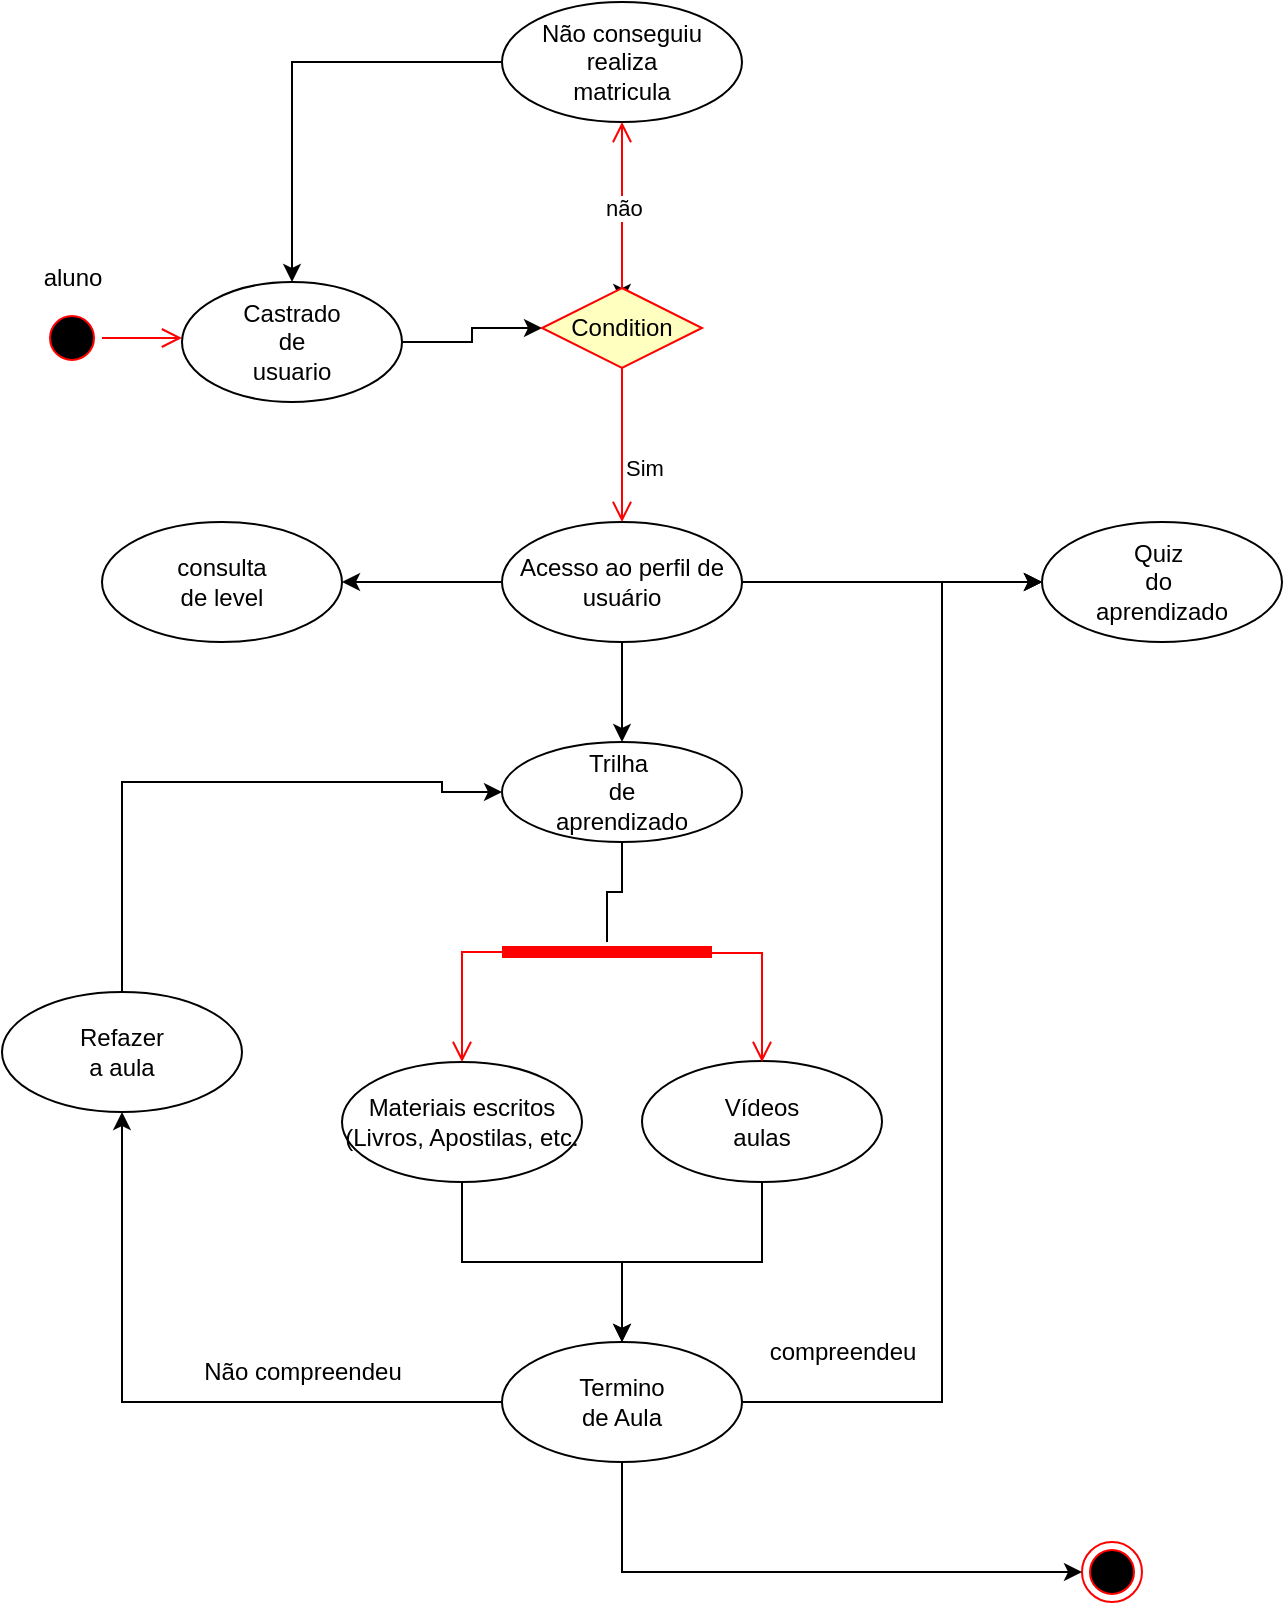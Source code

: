 <mxfile version="20.6.0" type="device"><diagram id="pFf-L2RNpD9Jxn4Cc6cB" name="Página-1"><mxGraphModel dx="1038" dy="539" grid="1" gridSize="10" guides="1" tooltips="1" connect="1" arrows="1" fold="1" page="1" pageScale="1" pageWidth="827" pageHeight="1169" math="0" shadow="0"><root><mxCell id="0"/><mxCell id="1" parent="0"/><mxCell id="hLU-wPjWsK3DsVShz-a_-5" value="" style="ellipse;html=1;shape=startState;fillColor=#000000;strokeColor=#ff0000;" parent="1" vertex="1"><mxGeometry x="40" y="183" width="30" height="30" as="geometry"/></mxCell><mxCell id="hLU-wPjWsK3DsVShz-a_-6" value="" style="edgeStyle=orthogonalEdgeStyle;html=1;verticalAlign=bottom;endArrow=open;endSize=8;strokeColor=#ff0000;rounded=0;" parent="1" source="hLU-wPjWsK3DsVShz-a_-5" edge="1"><mxGeometry relative="1" as="geometry"><mxPoint x="110" y="198" as="targetPoint"/><Array as="points"><mxPoint x="55" y="193"/></Array></mxGeometry></mxCell><mxCell id="hLU-wPjWsK3DsVShz-a_-13" value="" style="edgeStyle=orthogonalEdgeStyle;rounded=0;orthogonalLoop=1;jettySize=auto;html=1;entryX=0;entryY=0.5;entryDx=0;entryDy=0;" parent="1" source="hLU-wPjWsK3DsVShz-a_-9" target="hLU-wPjWsK3DsVShz-a_-57" edge="1"><mxGeometry relative="1" as="geometry"><mxPoint x="270" y="200" as="targetPoint"/><Array as="points"/></mxGeometry></mxCell><mxCell id="hLU-wPjWsK3DsVShz-a_-9" value="Castrado &lt;br&gt;de&lt;br&gt;usuario" style="ellipse;whiteSpace=wrap;html=1;" parent="1" vertex="1"><mxGeometry x="110" y="170" width="110" height="60" as="geometry"/></mxCell><mxCell id="hLU-wPjWsK3DsVShz-a_-16" style="edgeStyle=orthogonalEdgeStyle;rounded=0;orthogonalLoop=1;jettySize=auto;html=1;exitX=0;exitY=0.5;exitDx=0;exitDy=0;entryX=0.5;entryY=0;entryDx=0;entryDy=0;" parent="1" source="hLU-wPjWsK3DsVShz-a_-14" target="hLU-wPjWsK3DsVShz-a_-9" edge="1"><mxGeometry relative="1" as="geometry"/></mxCell><mxCell id="hLU-wPjWsK3DsVShz-a_-14" value="Não conseguiu&lt;br&gt;realiza&lt;br&gt;matricula" style="ellipse;whiteSpace=wrap;html=1;" parent="1" vertex="1"><mxGeometry x="270" y="30" width="120" height="60" as="geometry"/></mxCell><mxCell id="hLU-wPjWsK3DsVShz-a_-22" value="" style="edgeStyle=orthogonalEdgeStyle;rounded=0;orthogonalLoop=1;jettySize=auto;html=1;" parent="1" source="hLU-wPjWsK3DsVShz-a_-19" target="hLU-wPjWsK3DsVShz-a_-21" edge="1"><mxGeometry relative="1" as="geometry"/></mxCell><mxCell id="E_qmsf2oF5GUVfu2AnrL-3" style="edgeStyle=orthogonalEdgeStyle;rounded=0;orthogonalLoop=1;jettySize=auto;html=1;" edge="1" parent="1" source="hLU-wPjWsK3DsVShz-a_-19" target="hLU-wPjWsK3DsVShz-a_-23"><mxGeometry relative="1" as="geometry"/></mxCell><mxCell id="E_qmsf2oF5GUVfu2AnrL-4" style="edgeStyle=orthogonalEdgeStyle;rounded=0;orthogonalLoop=1;jettySize=auto;html=1;" edge="1" parent="1" source="hLU-wPjWsK3DsVShz-a_-19" target="hLU-wPjWsK3DsVShz-a_-52"><mxGeometry relative="1" as="geometry"/></mxCell><mxCell id="hLU-wPjWsK3DsVShz-a_-19" value="Acesso ao perfil de usuário" style="ellipse;whiteSpace=wrap;html=1;" parent="1" vertex="1"><mxGeometry x="270" y="290" width="120" height="60" as="geometry"/></mxCell><mxCell id="hLU-wPjWsK3DsVShz-a_-21" value="Trilha&amp;nbsp;&lt;br&gt;de &lt;br&gt;aprendizado" style="ellipse;whiteSpace=wrap;html=1;" parent="1" vertex="1"><mxGeometry x="270" y="400" width="120" height="50" as="geometry"/></mxCell><mxCell id="hLU-wPjWsK3DsVShz-a_-23" value="Quiz&amp;nbsp;&lt;br&gt;do&amp;nbsp;&lt;br&gt;aprendizado" style="ellipse;whiteSpace=wrap;html=1;" parent="1" vertex="1"><mxGeometry x="540" y="290" width="120" height="60" as="geometry"/></mxCell><mxCell id="hLU-wPjWsK3DsVShz-a_-35" style="edgeStyle=orthogonalEdgeStyle;rounded=0;orthogonalLoop=1;jettySize=auto;html=1;exitX=0.5;exitY=1;exitDx=0;exitDy=0;" parent="1" source="hLU-wPjWsK3DsVShz-a_-25" edge="1"><mxGeometry relative="1" as="geometry"><mxPoint x="400" y="595" as="targetPoint"/></mxGeometry></mxCell><mxCell id="hLU-wPjWsK3DsVShz-a_-39" style="edgeStyle=orthogonalEdgeStyle;rounded=0;orthogonalLoop=1;jettySize=auto;html=1;exitX=0.5;exitY=1;exitDx=0;exitDy=0;entryX=0.5;entryY=0;entryDx=0;entryDy=0;" parent="1" source="hLU-wPjWsK3DsVShz-a_-25" target="hLU-wPjWsK3DsVShz-a_-37" edge="1"><mxGeometry relative="1" as="geometry"/></mxCell><mxCell id="hLU-wPjWsK3DsVShz-a_-25" value="Vídeos&lt;br&gt;aulas" style="ellipse;whiteSpace=wrap;html=1;" parent="1" vertex="1"><mxGeometry x="340" y="559.5" width="120" height="60.5" as="geometry"/></mxCell><mxCell id="hLU-wPjWsK3DsVShz-a_-38" value="" style="edgeStyle=orthogonalEdgeStyle;rounded=0;orthogonalLoop=1;jettySize=auto;html=1;" parent="1" source="hLU-wPjWsK3DsVShz-a_-28" target="hLU-wPjWsK3DsVShz-a_-37" edge="1"><mxGeometry relative="1" as="geometry"/></mxCell><mxCell id="hLU-wPjWsK3DsVShz-a_-28" value="Materiais escritos&lt;br&gt;(Livros, Apostilas, etc." style="ellipse;whiteSpace=wrap;html=1;" parent="1" vertex="1"><mxGeometry x="190" y="560" width="120" height="60" as="geometry"/></mxCell><mxCell id="hLU-wPjWsK3DsVShz-a_-36" value="" style="ellipse;html=1;shape=endState;fillColor=#000000;strokeColor=#ff0000;" parent="1" vertex="1"><mxGeometry x="560" y="800" width="30" height="30" as="geometry"/></mxCell><mxCell id="hLU-wPjWsK3DsVShz-a_-40" style="edgeStyle=orthogonalEdgeStyle;rounded=0;orthogonalLoop=1;jettySize=auto;html=1;exitX=1;exitY=0.5;exitDx=0;exitDy=0;entryX=0;entryY=0.5;entryDx=0;entryDy=0;" parent="1" source="hLU-wPjWsK3DsVShz-a_-37" target="hLU-wPjWsK3DsVShz-a_-23" edge="1"><mxGeometry relative="1" as="geometry"><mxPoint x="530" y="320" as="targetPoint"/><Array as="points"><mxPoint x="490" y="730"/><mxPoint x="490" y="320"/></Array></mxGeometry></mxCell><mxCell id="hLU-wPjWsK3DsVShz-a_-45" value="" style="edgeStyle=orthogonalEdgeStyle;rounded=0;orthogonalLoop=1;jettySize=auto;html=1;" parent="1" source="hLU-wPjWsK3DsVShz-a_-37" target="hLU-wPjWsK3DsVShz-a_-44" edge="1"><mxGeometry relative="1" as="geometry"/></mxCell><mxCell id="hLU-wPjWsK3DsVShz-a_-47" style="edgeStyle=orthogonalEdgeStyle;rounded=0;orthogonalLoop=1;jettySize=auto;html=1;exitX=0.5;exitY=1;exitDx=0;exitDy=0;entryX=0;entryY=0.5;entryDx=0;entryDy=0;" parent="1" source="hLU-wPjWsK3DsVShz-a_-37" target="hLU-wPjWsK3DsVShz-a_-36" edge="1"><mxGeometry relative="1" as="geometry"/></mxCell><mxCell id="hLU-wPjWsK3DsVShz-a_-37" value="Termino&lt;br&gt;de Aula" style="ellipse;whiteSpace=wrap;html=1;" parent="1" vertex="1"><mxGeometry x="270" y="700" width="120" height="60" as="geometry"/></mxCell><mxCell id="hLU-wPjWsK3DsVShz-a_-41" value="compreendeu&lt;br&gt;" style="text;html=1;align=center;verticalAlign=middle;resizable=0;points=[];autosize=1;strokeColor=none;fillColor=none;" parent="1" vertex="1"><mxGeometry x="390" y="690" width="100" height="30" as="geometry"/></mxCell><mxCell id="hLU-wPjWsK3DsVShz-a_-56" style="edgeStyle=orthogonalEdgeStyle;rounded=0;orthogonalLoop=1;jettySize=auto;html=1;exitX=0.5;exitY=0;exitDx=0;exitDy=0;entryX=0;entryY=0.5;entryDx=0;entryDy=0;" parent="1" source="hLU-wPjWsK3DsVShz-a_-44" target="hLU-wPjWsK3DsVShz-a_-21" edge="1"><mxGeometry relative="1" as="geometry"><mxPoint x="330" y="505" as="targetPoint"/><Array as="points"><mxPoint x="80" y="420"/><mxPoint x="240" y="420"/><mxPoint x="240" y="425"/></Array></mxGeometry></mxCell><mxCell id="hLU-wPjWsK3DsVShz-a_-44" value="Refazer&lt;br&gt;a aula" style="ellipse;whiteSpace=wrap;html=1;" parent="1" vertex="1"><mxGeometry x="20" y="525" width="120" height="60" as="geometry"/></mxCell><mxCell id="hLU-wPjWsK3DsVShz-a_-46" value="Não compreendeu&lt;br&gt;" style="text;html=1;align=center;verticalAlign=middle;resizable=0;points=[];autosize=1;strokeColor=none;fillColor=none;" parent="1" vertex="1"><mxGeometry x="110" y="700" width="120" height="30" as="geometry"/></mxCell><mxCell id="hLU-wPjWsK3DsVShz-a_-50" value="aluno" style="text;html=1;align=center;verticalAlign=middle;resizable=0;points=[];autosize=1;strokeColor=none;fillColor=none;" parent="1" vertex="1"><mxGeometry x="30" y="153" width="50" height="30" as="geometry"/></mxCell><mxCell id="hLU-wPjWsK3DsVShz-a_-52" value="consulta&lt;br&gt;de level" style="ellipse;whiteSpace=wrap;html=1;" parent="1" vertex="1"><mxGeometry x="70" y="290" width="120" height="60" as="geometry"/></mxCell><mxCell id="hLU-wPjWsK3DsVShz-a_-61" style="edgeStyle=orthogonalEdgeStyle;rounded=0;orthogonalLoop=1;jettySize=auto;html=1;exitX=0.5;exitY=0;exitDx=0;exitDy=0;" parent="1" source="hLU-wPjWsK3DsVShz-a_-57" edge="1"><mxGeometry relative="1" as="geometry"><mxPoint x="330" y="180" as="targetPoint"/></mxGeometry></mxCell><mxCell id="hLU-wPjWsK3DsVShz-a_-57" value="Condition" style="rhombus;whiteSpace=wrap;html=1;fillColor=#ffffc0;strokeColor=#ff0000;" parent="1" vertex="1"><mxGeometry x="290" y="173" width="80" height="40" as="geometry"/></mxCell><mxCell id="hLU-wPjWsK3DsVShz-a_-66" value="não" style="edgeStyle=orthogonalEdgeStyle;html=1;align=left;verticalAlign=top;endArrow=open;endSize=8;strokeColor=#ff0000;rounded=0;" parent="1" source="hLU-wPjWsK3DsVShz-a_-57" edge="1"><mxGeometry x="0.277" y="10" relative="1" as="geometry"><mxPoint x="330" y="90" as="targetPoint"/><mxPoint x="330" y="213" as="sourcePoint"/><Array as="points"><mxPoint x="330" y="150"/><mxPoint x="330" y="150"/></Array><mxPoint as="offset"/></mxGeometry></mxCell><mxCell id="hLU-wPjWsK3DsVShz-a_-74" value="" style="edgeStyle=orthogonalEdgeStyle;html=1;verticalAlign=bottom;endArrow=open;endSize=8;strokeColor=#ff0000;rounded=0;" parent="1" source="hLU-wPjWsK3DsVShz-a_-73" edge="1"><mxGeometry relative="1" as="geometry"><mxPoint x="250" y="560" as="targetPoint"/><Array as="points"><mxPoint x="250" y="505"/></Array></mxGeometry></mxCell><mxCell id="hLU-wPjWsK3DsVShz-a_-73" value="" style="shape=line;html=1;strokeWidth=6;strokeColor=#ff0000;" parent="1" vertex="1"><mxGeometry x="270" y="500" width="105" height="10" as="geometry"/></mxCell><mxCell id="hLU-wPjWsK3DsVShz-a_-77" value="" style="edgeStyle=orthogonalEdgeStyle;rounded=0;orthogonalLoop=1;jettySize=auto;html=1;exitX=0.5;exitY=1;exitDx=0;exitDy=0;entryX=0.5;entryY=0;entryDx=0;entryDy=0;endArrow=none;" parent="1" source="hLU-wPjWsK3DsVShz-a_-21" target="hLU-wPjWsK3DsVShz-a_-73" edge="1"><mxGeometry relative="1" as="geometry"><mxPoint x="330" y="450" as="sourcePoint"/><mxPoint x="250" y="560" as="targetPoint"/></mxGeometry></mxCell><mxCell id="hLU-wPjWsK3DsVShz-a_-78" value="" style="edgeStyle=orthogonalEdgeStyle;html=1;verticalAlign=bottom;endArrow=open;endSize=8;strokeColor=#ff0000;rounded=0;entryX=0.5;entryY=0;entryDx=0;entryDy=0;" parent="1" edge="1"><mxGeometry relative="1" as="geometry"><mxPoint x="400" y="560" as="targetPoint"/><mxPoint x="375" y="505.5" as="sourcePoint"/><Array as="points"><mxPoint x="400" y="506"/></Array></mxGeometry></mxCell><mxCell id="hLU-wPjWsK3DsVShz-a_-79" value="Sim" style="edgeStyle=orthogonalEdgeStyle;html=1;align=left;verticalAlign=top;endArrow=open;endSize=8;strokeColor=#ff0000;rounded=0;entryX=0.5;entryY=0;entryDx=0;entryDy=0;exitX=0.5;exitY=1;exitDx=0;exitDy=0;" parent="1" source="hLU-wPjWsK3DsVShz-a_-57" target="hLU-wPjWsK3DsVShz-a_-19" edge="1"><mxGeometry x="-0.039" relative="1" as="geometry"><mxPoint x="340" y="100" as="targetPoint"/><mxPoint x="340" y="183" as="sourcePoint"/><Array as="points"><mxPoint x="330" y="220"/><mxPoint x="330" y="220"/></Array><mxPoint as="offset"/></mxGeometry></mxCell><mxCell id="E_qmsf2oF5GUVfu2AnrL-1" style="edgeStyle=orthogonalEdgeStyle;rounded=0;orthogonalLoop=1;jettySize=auto;html=1;exitX=1;exitY=0.5;exitDx=0;exitDy=0;entryX=0;entryY=0.5;entryDx=0;entryDy=0;" edge="1" parent="1" source="hLU-wPjWsK3DsVShz-a_-37" target="hLU-wPjWsK3DsVShz-a_-23"><mxGeometry relative="1" as="geometry"><mxPoint x="540" y="320" as="targetPoint"/><Array as="points"><mxPoint x="490" y="730"/><mxPoint x="490" y="320"/></Array><mxPoint x="390" y="730" as="sourcePoint"/></mxGeometry></mxCell></root></mxGraphModel></diagram></mxfile>